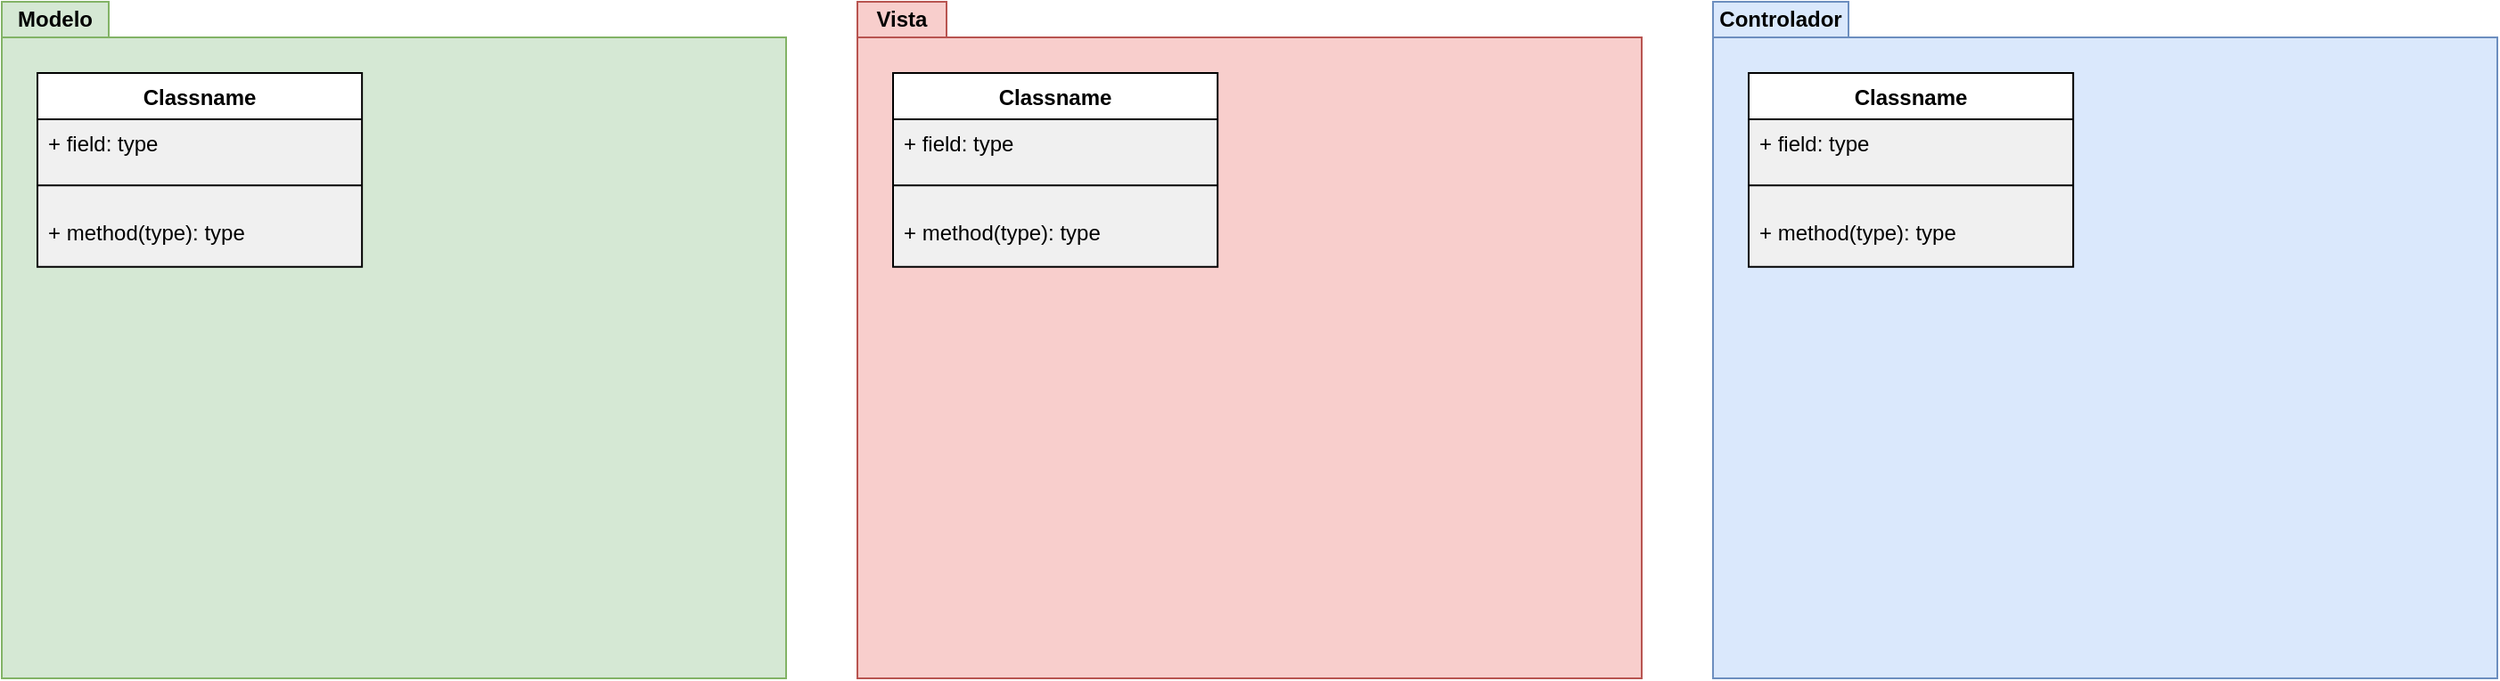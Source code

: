 <mxfile version="22.0.6" type="google">
  <diagram name="Página-1" id="qozMEBct-FzQyyHhwMpH">
    <mxGraphModel grid="1" page="1" gridSize="10" guides="1" tooltips="1" connect="1" arrows="1" fold="1" pageScale="1" pageWidth="827" pageHeight="1169" math="0" shadow="0">
      <root>
        <mxCell id="0" />
        <mxCell id="1" parent="0" />
        <mxCell id="Z3HLCNq9n6ubJ0KpWgIl-1" value="Controlador" style="shape=folder;fontStyle=1;tabWidth=76;tabHeight=20;tabPosition=left;html=1;boundedLbl=1;labelInHeader=1;container=1;collapsible=0;whiteSpace=wrap;fillColor=#dae8fc;strokeColor=#6c8ebf;" vertex="1" parent="1">
          <mxGeometry x="960" y="280" width="440" height="380" as="geometry" />
        </mxCell>
        <mxCell id="Z3HLCNq9n6ubJ0KpWgIl-2" value="" style="html=1;strokeColor=none;resizeWidth=1;resizeHeight=1;fillColor=none;part=1;connectable=0;allowArrows=0;deletable=0;whiteSpace=wrap;" vertex="1" parent="Z3HLCNq9n6ubJ0KpWgIl-1">
          <mxGeometry width="440.0" height="266" relative="1" as="geometry">
            <mxPoint y="30" as="offset" />
          </mxGeometry>
        </mxCell>
        <mxCell id="Z3HLCNq9n6ubJ0KpWgIl-23" value="Classname" style="swimlane;fontStyle=1;align=center;verticalAlign=top;childLayout=stackLayout;horizontal=1;startSize=26;horizontalStack=0;resizeParent=1;resizeParentMax=0;resizeLast=0;collapsible=1;marginBottom=0;whiteSpace=wrap;html=1;swimlaneFillColor=#F0F0F0;gradientColor=none;" vertex="1" parent="Z3HLCNq9n6ubJ0KpWgIl-1">
          <mxGeometry x="20.005" y="40" width="182.07" height="108.827" as="geometry" />
        </mxCell>
        <mxCell id="Z3HLCNq9n6ubJ0KpWgIl-24" value="+ field: type" style="text;strokeColor=none;fillColor=none;align=left;verticalAlign=top;spacingLeft=4;spacingRight=4;overflow=hidden;rotatable=0;points=[[0,0.5],[1,0.5]];portConstraint=eastwest;whiteSpace=wrap;html=1;" vertex="1" parent="Z3HLCNq9n6ubJ0KpWgIl-23">
          <mxGeometry y="26" width="182.07" height="24" as="geometry" />
        </mxCell>
        <mxCell id="Z3HLCNq9n6ubJ0KpWgIl-25" value="" style="line;strokeWidth=1;fillColor=none;align=left;verticalAlign=middle;spacingTop=-1;spacingLeft=3;spacingRight=3;rotatable=0;labelPosition=right;points=[];portConstraint=eastwest;strokeColor=inherit;" vertex="1" parent="Z3HLCNq9n6ubJ0KpWgIl-23">
          <mxGeometry y="50" width="182.07" height="26.207" as="geometry" />
        </mxCell>
        <mxCell id="Z3HLCNq9n6ubJ0KpWgIl-26" value="+ method(type): type" style="text;strokeColor=none;fillColor=none;align=left;verticalAlign=top;spacingLeft=4;spacingRight=4;overflow=hidden;rotatable=0;points=[[0,0.5],[1,0.5]];portConstraint=eastwest;whiteSpace=wrap;html=1;" vertex="1" parent="Z3HLCNq9n6ubJ0KpWgIl-23">
          <mxGeometry y="76.207" width="182.07" height="32.62" as="geometry" />
        </mxCell>
        <mxCell id="Z3HLCNq9n6ubJ0KpWgIl-3" value="Modelo" style="shape=folder;fontStyle=1;tabWidth=60;tabHeight=20;tabPosition=left;html=1;boundedLbl=1;labelInHeader=1;container=1;collapsible=0;whiteSpace=wrap;fillColor=#d5e8d4;strokeColor=#82b366;" vertex="1" parent="1">
          <mxGeometry y="280" width="440" height="380" as="geometry" />
        </mxCell>
        <mxCell id="Z3HLCNq9n6ubJ0KpWgIl-4" value="" style="html=1;strokeColor=none;resizeWidth=1;resizeHeight=1;fillColor=none;part=1;connectable=0;allowArrows=0;deletable=0;whiteSpace=wrap;" vertex="1" parent="Z3HLCNq9n6ubJ0KpWgIl-3">
          <mxGeometry width="347.368" height="229.31" relative="1" as="geometry">
            <mxPoint y="30" as="offset" />
          </mxGeometry>
        </mxCell>
        <mxCell id="Z3HLCNq9n6ubJ0KpWgIl-15" value="Classname" style="swimlane;fontStyle=1;align=center;verticalAlign=top;childLayout=stackLayout;horizontal=1;startSize=26;horizontalStack=0;resizeParent=1;resizeParentMax=0;resizeLast=0;collapsible=1;marginBottom=0;whiteSpace=wrap;html=1;swimlaneFillColor=#F0F0F0;gradientColor=none;" vertex="1" parent="Z3HLCNq9n6ubJ0KpWgIl-3">
          <mxGeometry x="20.005" y="40" width="182.07" height="108.827" as="geometry" />
        </mxCell>
        <mxCell id="Z3HLCNq9n6ubJ0KpWgIl-16" value="+ field: type" style="text;strokeColor=none;fillColor=none;align=left;verticalAlign=top;spacingLeft=4;spacingRight=4;overflow=hidden;rotatable=0;points=[[0,0.5],[1,0.5]];portConstraint=eastwest;whiteSpace=wrap;html=1;" vertex="1" parent="Z3HLCNq9n6ubJ0KpWgIl-15">
          <mxGeometry y="26" width="182.07" height="24" as="geometry" />
        </mxCell>
        <mxCell id="Z3HLCNq9n6ubJ0KpWgIl-17" value="" style="line;strokeWidth=1;fillColor=none;align=left;verticalAlign=middle;spacingTop=-1;spacingLeft=3;spacingRight=3;rotatable=0;labelPosition=right;points=[];portConstraint=eastwest;strokeColor=inherit;" vertex="1" parent="Z3HLCNq9n6ubJ0KpWgIl-15">
          <mxGeometry y="50" width="182.07" height="26.207" as="geometry" />
        </mxCell>
        <mxCell id="Z3HLCNq9n6ubJ0KpWgIl-18" value="+ method(type): type" style="text;strokeColor=none;fillColor=none;align=left;verticalAlign=top;spacingLeft=4;spacingRight=4;overflow=hidden;rotatable=0;points=[[0,0.5],[1,0.5]];portConstraint=eastwest;whiteSpace=wrap;html=1;" vertex="1" parent="Z3HLCNq9n6ubJ0KpWgIl-15">
          <mxGeometry y="76.207" width="182.07" height="32.62" as="geometry" />
        </mxCell>
        <mxCell id="Z3HLCNq9n6ubJ0KpWgIl-5" value="Vista" style="shape=folder;fontStyle=1;tabWidth=50;tabHeight=20;tabPosition=left;html=1;boundedLbl=1;labelInHeader=1;container=1;collapsible=0;whiteSpace=wrap;fillColor=#f8cecc;strokeColor=#b85450;" vertex="1" parent="1">
          <mxGeometry x="480" y="280" width="440" height="380" as="geometry" />
        </mxCell>
        <mxCell id="Z3HLCNq9n6ubJ0KpWgIl-6" value="" style="html=1;strokeColor=none;resizeWidth=1;resizeHeight=1;fillColor=none;part=1;connectable=0;allowArrows=0;deletable=0;whiteSpace=wrap;" vertex="1" parent="Z3HLCNq9n6ubJ0KpWgIl-5">
          <mxGeometry width="440.0" height="266" relative="1" as="geometry">
            <mxPoint y="30" as="offset" />
          </mxGeometry>
        </mxCell>
        <mxCell id="Z3HLCNq9n6ubJ0KpWgIl-19" value="Classname" style="swimlane;fontStyle=1;align=center;verticalAlign=top;childLayout=stackLayout;horizontal=1;startSize=26;horizontalStack=0;resizeParent=1;resizeParentMax=0;resizeLast=0;collapsible=1;marginBottom=0;whiteSpace=wrap;html=1;swimlaneFillColor=#F0F0F0;gradientColor=none;" vertex="1" parent="Z3HLCNq9n6ubJ0KpWgIl-5">
          <mxGeometry x="20.005" y="40" width="182.07" height="108.827" as="geometry" />
        </mxCell>
        <mxCell id="Z3HLCNq9n6ubJ0KpWgIl-20" value="+ field: type" style="text;strokeColor=none;fillColor=none;align=left;verticalAlign=top;spacingLeft=4;spacingRight=4;overflow=hidden;rotatable=0;points=[[0,0.5],[1,0.5]];portConstraint=eastwest;whiteSpace=wrap;html=1;" vertex="1" parent="Z3HLCNq9n6ubJ0KpWgIl-19">
          <mxGeometry y="26" width="182.07" height="24" as="geometry" />
        </mxCell>
        <mxCell id="Z3HLCNq9n6ubJ0KpWgIl-21" value="" style="line;strokeWidth=1;fillColor=none;align=left;verticalAlign=middle;spacingTop=-1;spacingLeft=3;spacingRight=3;rotatable=0;labelPosition=right;points=[];portConstraint=eastwest;strokeColor=inherit;" vertex="1" parent="Z3HLCNq9n6ubJ0KpWgIl-19">
          <mxGeometry y="50" width="182.07" height="26.207" as="geometry" />
        </mxCell>
        <mxCell id="Z3HLCNq9n6ubJ0KpWgIl-22" value="+ method(type): type" style="text;strokeColor=none;fillColor=none;align=left;verticalAlign=top;spacingLeft=4;spacingRight=4;overflow=hidden;rotatable=0;points=[[0,0.5],[1,0.5]];portConstraint=eastwest;whiteSpace=wrap;html=1;" vertex="1" parent="Z3HLCNq9n6ubJ0KpWgIl-19">
          <mxGeometry y="76.207" width="182.07" height="32.62" as="geometry" />
        </mxCell>
      </root>
    </mxGraphModel>
  </diagram>
</mxfile>
